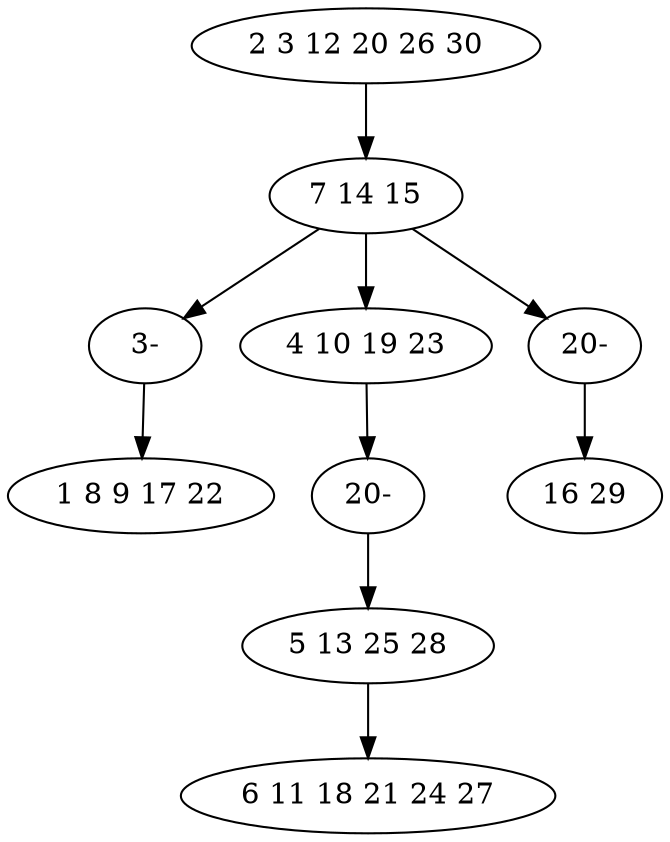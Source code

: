 digraph true_tree {
	"0" -> "1"
	"1" -> "7"
	"1" -> "3"
	"3" -> "9"
	"1" -> "8"
	"4" -> "6"
	"7" -> "2"
	"8" -> "5"
	"9" -> "4"
	"0" [label="2 3 12 20 26 30"];
	"1" [label="7 14 15"];
	"2" [label="1 8 9 17 22"];
	"3" [label="4 10 19 23"];
	"4" [label="5 13 25 28"];
	"5" [label="16 29"];
	"6" [label="6 11 18 21 24 27"];
	"7" [label="3-"];
	"8" [label="20-"];
	"9" [label="20-"];
}
